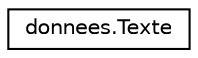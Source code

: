 digraph "Graphical Class Hierarchy"
{
 // LATEX_PDF_SIZE
  edge [fontname="Helvetica",fontsize="10",labelfontname="Helvetica",labelfontsize="10"];
  node [fontname="Helvetica",fontsize="10",shape=record];
  rankdir="LR";
  Node0 [label="donnees.Texte",height=0.2,width=0.4,color="black", fillcolor="white", style="filled",URL="$classdonnees_1_1_texte.html",tooltip=" "];
}
